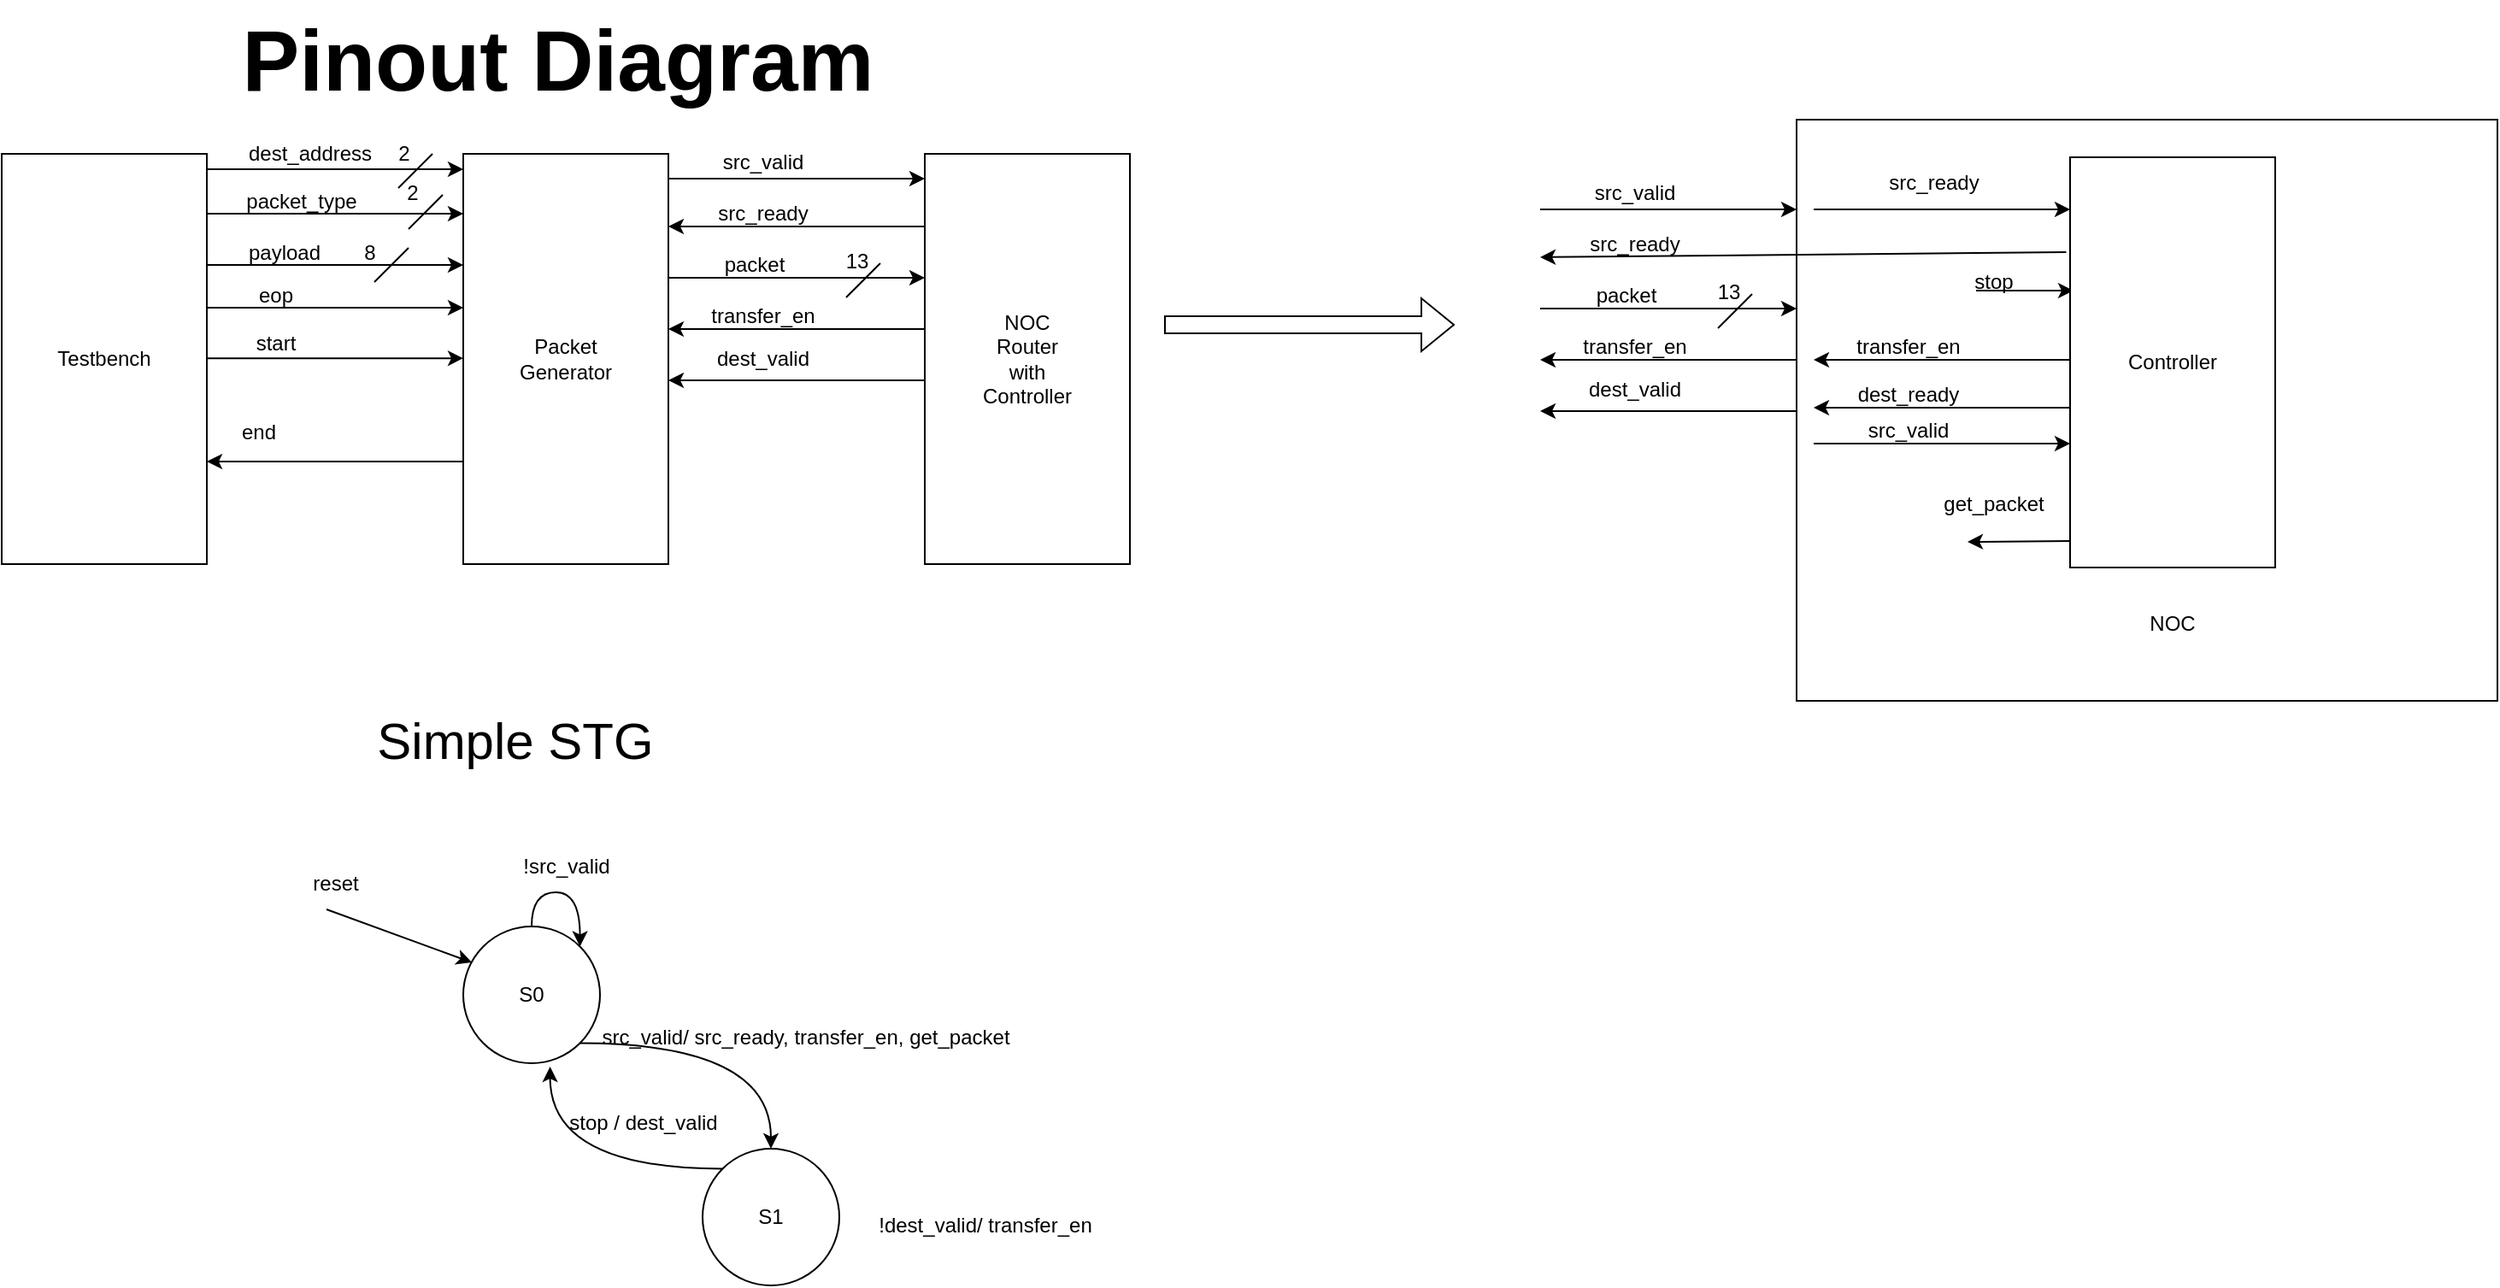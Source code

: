 <mxfile version="24.7.8" pages="2">
  <diagram name="Page-1" id="iGEM-IBr7h7DMKVDJOMU">
    <mxGraphModel dx="1246" dy="669" grid="1" gridSize="10" guides="1" tooltips="1" connect="1" arrows="1" fold="1" page="1" pageScale="1" pageWidth="850" pageHeight="1100" math="0" shadow="0">
      <root>
        <mxCell id="0" />
        <mxCell id="1" parent="0" />
        <mxCell id="YFj303eYcoNk-0xLr7Lf-1" value="Testbench" style="rounded=0;whiteSpace=wrap;html=1;" vertex="1" parent="1">
          <mxGeometry x="90" y="120" width="120" height="240" as="geometry" />
        </mxCell>
        <mxCell id="00WxSKmrzNwbh7hd7kRl-1" style="edgeStyle=orthogonalEdgeStyle;rounded=0;orthogonalLoop=1;jettySize=auto;html=1;exitX=0;exitY=0.75;exitDx=0;exitDy=0;entryX=1;entryY=0.75;entryDx=0;entryDy=0;" edge="1" parent="1" source="YFj303eYcoNk-0xLr7Lf-2" target="YFj303eYcoNk-0xLr7Lf-1">
          <mxGeometry relative="1" as="geometry" />
        </mxCell>
        <mxCell id="YFj303eYcoNk-0xLr7Lf-2" value="&lt;div&gt;Packet&lt;/div&gt;&lt;div&gt;Generator&lt;br&gt;&lt;/div&gt;" style="rounded=0;whiteSpace=wrap;html=1;" vertex="1" parent="1">
          <mxGeometry x="360" y="120" width="120" height="240" as="geometry" />
        </mxCell>
        <mxCell id="YFj303eYcoNk-0xLr7Lf-3" value="&lt;div&gt;NOC&lt;br&gt;Router&lt;br&gt;with &lt;br&gt;Controller &lt;br&gt;&lt;/div&gt;" style="rounded=0;whiteSpace=wrap;html=1;" vertex="1" parent="1">
          <mxGeometry x="630" y="120" width="120" height="240" as="geometry" />
        </mxCell>
        <mxCell id="YFj303eYcoNk-0xLr7Lf-4" value="" style="edgeStyle=none;orthogonalLoop=1;jettySize=auto;html=1;rounded=0;" edge="1" parent="1">
          <mxGeometry width="80" relative="1" as="geometry">
            <mxPoint x="210" y="129" as="sourcePoint" />
            <mxPoint x="360" y="129" as="targetPoint" />
            <Array as="points" />
          </mxGeometry>
        </mxCell>
        <mxCell id="YFj303eYcoNk-0xLr7Lf-5" value="" style="edgeStyle=none;orthogonalLoop=1;jettySize=auto;html=1;rounded=0;" edge="1" parent="1">
          <mxGeometry width="80" relative="1" as="geometry">
            <mxPoint x="210" y="155" as="sourcePoint" />
            <mxPoint x="360" y="155" as="targetPoint" />
            <Array as="points" />
          </mxGeometry>
        </mxCell>
        <mxCell id="YFj303eYcoNk-0xLr7Lf-6" value="dest_address" style="text;html=1;align=center;verticalAlign=middle;resizable=0;points=[];autosize=1;strokeColor=none;fillColor=none;" vertex="1" parent="1">
          <mxGeometry x="220" y="105" width="100" height="30" as="geometry" />
        </mxCell>
        <mxCell id="YFj303eYcoNk-0xLr7Lf-7" value="packet_type" style="text;html=1;align=center;verticalAlign=middle;resizable=0;points=[];autosize=1;strokeColor=none;fillColor=none;" vertex="1" parent="1">
          <mxGeometry x="220" y="133" width="90" height="30" as="geometry" />
        </mxCell>
        <mxCell id="YFj303eYcoNk-0xLr7Lf-8" value="" style="edgeStyle=none;orthogonalLoop=1;jettySize=auto;html=1;rounded=0;" edge="1" parent="1">
          <mxGeometry width="80" relative="1" as="geometry">
            <mxPoint x="210" y="185" as="sourcePoint" />
            <mxPoint x="360" y="185" as="targetPoint" />
            <Array as="points" />
          </mxGeometry>
        </mxCell>
        <mxCell id="YFj303eYcoNk-0xLr7Lf-9" value="payload" style="text;html=1;align=center;verticalAlign=middle;resizable=0;points=[];autosize=1;strokeColor=none;fillColor=none;" vertex="1" parent="1">
          <mxGeometry x="220" y="163" width="70" height="30" as="geometry" />
        </mxCell>
        <mxCell id="YFj303eYcoNk-0xLr7Lf-21" value="" style="edgeStyle=none;orthogonalLoop=1;jettySize=auto;html=1;rounded=0;" edge="1" parent="1">
          <mxGeometry width="80" relative="1" as="geometry">
            <mxPoint x="480" y="134.5" as="sourcePoint" />
            <mxPoint x="630" y="134.5" as="targetPoint" />
            <Array as="points" />
          </mxGeometry>
        </mxCell>
        <mxCell id="YFj303eYcoNk-0xLr7Lf-22" value="src_valid" style="text;html=1;align=center;verticalAlign=middle;resizable=0;points=[];autosize=1;strokeColor=none;fillColor=none;" vertex="1" parent="1">
          <mxGeometry x="500" y="110" width="70" height="30" as="geometry" />
        </mxCell>
        <mxCell id="YFj303eYcoNk-0xLr7Lf-23" value="" style="edgeStyle=none;orthogonalLoop=1;jettySize=auto;html=1;rounded=0;" edge="1" parent="1">
          <mxGeometry width="80" relative="1" as="geometry">
            <mxPoint x="630" y="162.5" as="sourcePoint" />
            <mxPoint x="480" y="162.5" as="targetPoint" />
            <Array as="points" />
          </mxGeometry>
        </mxCell>
        <mxCell id="YFj303eYcoNk-0xLr7Lf-24" value="src_ready" style="text;html=1;align=center;verticalAlign=middle;resizable=0;points=[];autosize=1;strokeColor=none;fillColor=none;" vertex="1" parent="1">
          <mxGeometry x="495" y="140" width="80" height="30" as="geometry" />
        </mxCell>
        <mxCell id="YFj303eYcoNk-0xLr7Lf-25" value="" style="edgeStyle=none;orthogonalLoop=1;jettySize=auto;html=1;rounded=0;" edge="1" parent="1">
          <mxGeometry width="80" relative="1" as="geometry">
            <mxPoint x="480" y="192.5" as="sourcePoint" />
            <mxPoint x="630" y="192.5" as="targetPoint" />
            <Array as="points" />
          </mxGeometry>
        </mxCell>
        <mxCell id="YFj303eYcoNk-0xLr7Lf-26" value="packet" style="text;html=1;align=center;verticalAlign=middle;resizable=0;points=[];autosize=1;strokeColor=none;fillColor=none;" vertex="1" parent="1">
          <mxGeometry x="500" y="170" width="60" height="30" as="geometry" />
        </mxCell>
        <mxCell id="YFj303eYcoNk-0xLr7Lf-27" value="" style="edgeStyle=none;orthogonalLoop=1;jettySize=auto;html=1;rounded=0;" edge="1" parent="1">
          <mxGeometry width="80" relative="1" as="geometry">
            <mxPoint x="630" y="222.5" as="sourcePoint" />
            <mxPoint x="480" y="222.5" as="targetPoint" />
            <Array as="points" />
          </mxGeometry>
        </mxCell>
        <mxCell id="YFj303eYcoNk-0xLr7Lf-28" value="transfer_en" style="text;html=1;align=center;verticalAlign=middle;resizable=0;points=[];autosize=1;strokeColor=none;fillColor=none;" vertex="1" parent="1">
          <mxGeometry x="495" y="200" width="80" height="30" as="geometry" />
        </mxCell>
        <mxCell id="YFj303eYcoNk-0xLr7Lf-31" value="" style="edgeStyle=none;orthogonalLoop=1;jettySize=auto;html=1;rounded=0;" edge="1" parent="1">
          <mxGeometry width="80" relative="1" as="geometry">
            <mxPoint x="630" y="252.5" as="sourcePoint" />
            <mxPoint x="480" y="252.5" as="targetPoint" />
            <Array as="points" />
          </mxGeometry>
        </mxCell>
        <mxCell id="YFj303eYcoNk-0xLr7Lf-32" value="dest_valid" style="text;html=1;align=center;verticalAlign=middle;resizable=0;points=[];autosize=1;strokeColor=none;fillColor=none;" vertex="1" parent="1">
          <mxGeometry x="495" y="225" width="80" height="30" as="geometry" />
        </mxCell>
        <mxCell id="YFj303eYcoNk-0xLr7Lf-40" value="" style="edgeStyle=none;orthogonalLoop=1;jettySize=auto;html=1;rounded=0;" edge="1" parent="1">
          <mxGeometry width="80" relative="1" as="geometry">
            <mxPoint x="210" y="210" as="sourcePoint" />
            <mxPoint x="360" y="210" as="targetPoint" />
            <Array as="points" />
          </mxGeometry>
        </mxCell>
        <mxCell id="YFj303eYcoNk-0xLr7Lf-41" value="eop" style="text;html=1;align=center;verticalAlign=middle;resizable=0;points=[];autosize=1;strokeColor=none;fillColor=none;" vertex="1" parent="1">
          <mxGeometry x="230" y="188" width="40" height="30" as="geometry" />
        </mxCell>
        <mxCell id="YFj303eYcoNk-0xLr7Lf-42" value="&lt;b&gt;&lt;font style=&quot;font-size: 50px;&quot;&gt;Pinout Diagram&lt;/font&gt;&lt;/b&gt;" style="text;html=1;align=center;verticalAlign=middle;resizable=0;points=[];autosize=1;strokeColor=none;fillColor=none;" vertex="1" parent="1">
          <mxGeometry x="220" y="30" width="390" height="70" as="geometry" />
        </mxCell>
        <mxCell id="YFj303eYcoNk-0xLr7Lf-62" style="edgeStyle=orthogonalEdgeStyle;rounded=0;orthogonalLoop=1;jettySize=auto;html=1;exitX=1;exitY=1;exitDx=0;exitDy=0;curved=1;" edge="1" parent="1" source="YFj303eYcoNk-0xLr7Lf-43" target="YFj303eYcoNk-0xLr7Lf-61">
          <mxGeometry relative="1" as="geometry" />
        </mxCell>
        <mxCell id="YFj303eYcoNk-0xLr7Lf-43" value="S0" style="ellipse;whiteSpace=wrap;html=1;aspect=fixed;" vertex="1" parent="1">
          <mxGeometry x="360" y="572" width="80" height="80" as="geometry" />
        </mxCell>
        <mxCell id="YFj303eYcoNk-0xLr7Lf-44" value="" style="endArrow=classic;html=1;rounded=0;entryX=0.063;entryY=0.263;entryDx=0;entryDy=0;entryPerimeter=0;" edge="1" parent="1" target="YFj303eYcoNk-0xLr7Lf-43">
          <mxGeometry width="50" height="50" relative="1" as="geometry">
            <mxPoint x="280" y="562" as="sourcePoint" />
            <mxPoint x="330" y="512" as="targetPoint" />
          </mxGeometry>
        </mxCell>
        <mxCell id="YFj303eYcoNk-0xLr7Lf-45" value="reset" style="text;html=1;align=center;verticalAlign=middle;resizable=0;points=[];autosize=1;strokeColor=none;fillColor=none;" vertex="1" parent="1">
          <mxGeometry x="260" y="532" width="50" height="30" as="geometry" />
        </mxCell>
        <mxCell id="YFj303eYcoNk-0xLr7Lf-46" value="" style="endArrow=none;html=1;rounded=0;" edge="1" parent="1">
          <mxGeometry width="50" height="50" relative="1" as="geometry">
            <mxPoint x="322" y="140" as="sourcePoint" />
            <mxPoint x="342" y="120" as="targetPoint" />
          </mxGeometry>
        </mxCell>
        <mxCell id="YFj303eYcoNk-0xLr7Lf-47" value="" style="endArrow=none;html=1;rounded=0;" edge="1" parent="1">
          <mxGeometry width="50" height="50" relative="1" as="geometry">
            <mxPoint x="328" y="164" as="sourcePoint" />
            <mxPoint x="348" y="144" as="targetPoint" />
          </mxGeometry>
        </mxCell>
        <mxCell id="YFj303eYcoNk-0xLr7Lf-48" value="" style="endArrow=none;html=1;rounded=0;" edge="1" parent="1">
          <mxGeometry width="50" height="50" relative="1" as="geometry">
            <mxPoint x="308" y="195" as="sourcePoint" />
            <mxPoint x="328" y="175" as="targetPoint" />
          </mxGeometry>
        </mxCell>
        <mxCell id="YFj303eYcoNk-0xLr7Lf-49" value="" style="endArrow=none;html=1;rounded=0;" edge="1" parent="1">
          <mxGeometry width="50" height="50" relative="1" as="geometry">
            <mxPoint x="584" y="204" as="sourcePoint" />
            <mxPoint x="604" y="184" as="targetPoint" />
          </mxGeometry>
        </mxCell>
        <mxCell id="YFj303eYcoNk-0xLr7Lf-50" value="2" style="text;html=1;align=center;verticalAlign=middle;resizable=0;points=[];autosize=1;strokeColor=none;fillColor=none;" vertex="1" parent="1">
          <mxGeometry x="310" y="105" width="30" height="30" as="geometry" />
        </mxCell>
        <mxCell id="YFj303eYcoNk-0xLr7Lf-51" value="2" style="text;html=1;align=center;verticalAlign=middle;resizable=0;points=[];autosize=1;strokeColor=none;fillColor=none;" vertex="1" parent="1">
          <mxGeometry x="315" y="128" width="30" height="30" as="geometry" />
        </mxCell>
        <mxCell id="YFj303eYcoNk-0xLr7Lf-52" value="8" style="text;html=1;align=center;verticalAlign=middle;resizable=0;points=[];autosize=1;strokeColor=none;fillColor=none;" vertex="1" parent="1">
          <mxGeometry x="290" y="163" width="30" height="30" as="geometry" />
        </mxCell>
        <mxCell id="YFj303eYcoNk-0xLr7Lf-53" value="13" style="text;html=1;align=center;verticalAlign=middle;resizable=0;points=[];autosize=1;strokeColor=none;fillColor=none;" vertex="1" parent="1">
          <mxGeometry x="570" y="168" width="40" height="30" as="geometry" />
        </mxCell>
        <mxCell id="YFj303eYcoNk-0xLr7Lf-57" style="edgeStyle=orthogonalEdgeStyle;rounded=0;orthogonalLoop=1;jettySize=auto;html=1;exitX=0.5;exitY=0;exitDx=0;exitDy=0;entryX=1;entryY=0;entryDx=0;entryDy=0;curved=1;" edge="1" parent="1" source="YFj303eYcoNk-0xLr7Lf-43" target="YFj303eYcoNk-0xLr7Lf-43">
          <mxGeometry relative="1" as="geometry">
            <Array as="points">
              <mxPoint x="400" y="552" />
              <mxPoint x="428" y="552" />
            </Array>
          </mxGeometry>
        </mxCell>
        <mxCell id="YFj303eYcoNk-0xLr7Lf-58" value="!src_valid" style="text;html=1;align=center;verticalAlign=middle;resizable=0;points=[];autosize=1;strokeColor=none;fillColor=none;" vertex="1" parent="1">
          <mxGeometry x="385" y="522" width="70" height="30" as="geometry" />
        </mxCell>
        <mxCell id="YFj303eYcoNk-0xLr7Lf-59" value="" style="edgeStyle=none;orthogonalLoop=1;jettySize=auto;html=1;rounded=0;" edge="1" parent="1">
          <mxGeometry width="80" relative="1" as="geometry">
            <mxPoint x="210" y="239.58" as="sourcePoint" />
            <mxPoint x="360" y="239.58" as="targetPoint" />
            <Array as="points" />
          </mxGeometry>
        </mxCell>
        <mxCell id="YFj303eYcoNk-0xLr7Lf-60" value="start" style="text;html=1;align=center;verticalAlign=middle;resizable=0;points=[];autosize=1;strokeColor=none;fillColor=none;" vertex="1" parent="1">
          <mxGeometry x="225" y="216" width="50" height="30" as="geometry" />
        </mxCell>
        <mxCell id="YFj303eYcoNk-0xLr7Lf-61" value="S1" style="ellipse;whiteSpace=wrap;html=1;aspect=fixed;" vertex="1" parent="1">
          <mxGeometry x="500" y="702" width="80" height="80" as="geometry" />
        </mxCell>
        <mxCell id="YFj303eYcoNk-0xLr7Lf-63" value="src_valid/ src_ready, transfer_en, get_packet" style="text;html=1;align=center;verticalAlign=middle;resizable=0;points=[];autosize=1;strokeColor=none;fillColor=none;" vertex="1" parent="1">
          <mxGeometry x="430" y="622" width="260" height="30" as="geometry" />
        </mxCell>
        <mxCell id="YFj303eYcoNk-0xLr7Lf-65" value="!dest_valid/ transfer_en" style="text;html=1;align=center;verticalAlign=middle;resizable=0;points=[];autosize=1;strokeColor=none;fillColor=none;" vertex="1" parent="1">
          <mxGeometry x="590" y="732" width="150" height="30" as="geometry" />
        </mxCell>
        <mxCell id="YFj303eYcoNk-0xLr7Lf-88" style="edgeStyle=orthogonalEdgeStyle;rounded=0;orthogonalLoop=1;jettySize=auto;html=1;exitX=0;exitY=0;exitDx=0;exitDy=0;entryX=0.635;entryY=1.025;entryDx=0;entryDy=0;entryPerimeter=0;curved=1;" edge="1" parent="1" source="YFj303eYcoNk-0xLr7Lf-61" target="YFj303eYcoNk-0xLr7Lf-43">
          <mxGeometry relative="1" as="geometry" />
        </mxCell>
        <mxCell id="YFj303eYcoNk-0xLr7Lf-89" value="stop / dest_valid" style="text;html=1;align=center;verticalAlign=middle;resizable=0;points=[];autosize=1;strokeColor=none;fillColor=none;" vertex="1" parent="1">
          <mxGeometry x="410" y="672" width="110" height="30" as="geometry" />
        </mxCell>
        <mxCell id="00WxSKmrzNwbh7hd7kRl-2" value="end" style="text;html=1;align=center;verticalAlign=middle;resizable=0;points=[];autosize=1;strokeColor=none;fillColor=none;" vertex="1" parent="1">
          <mxGeometry x="220" y="268" width="40" height="30" as="geometry" />
        </mxCell>
        <mxCell id="00WxSKmrzNwbh7hd7kRl-5" value="" style="rounded=0;whiteSpace=wrap;html=1;" vertex="1" parent="1">
          <mxGeometry x="1140" y="100" width="410" height="340" as="geometry" />
        </mxCell>
        <mxCell id="00WxSKmrzNwbh7hd7kRl-18" value="" style="edgeStyle=none;orthogonalLoop=1;jettySize=auto;html=1;rounded=0;" edge="1" parent="1">
          <mxGeometry width="80" relative="1" as="geometry">
            <mxPoint x="990" y="152.5" as="sourcePoint" />
            <mxPoint x="1140" y="152.5" as="targetPoint" />
            <Array as="points" />
          </mxGeometry>
        </mxCell>
        <mxCell id="00WxSKmrzNwbh7hd7kRl-19" value="src_valid" style="text;html=1;align=center;verticalAlign=middle;resizable=0;points=[];autosize=1;strokeColor=none;fillColor=none;" vertex="1" parent="1">
          <mxGeometry x="1010" y="128" width="70" height="30" as="geometry" />
        </mxCell>
        <mxCell id="00WxSKmrzNwbh7hd7kRl-20" value="" style="edgeStyle=none;orthogonalLoop=1;jettySize=auto;html=1;rounded=0;exitX=-0.019;exitY=0.231;exitDx=0;exitDy=0;exitPerimeter=0;" edge="1" parent="1" source="00WxSKmrzNwbh7hd7kRl-4">
          <mxGeometry width="80" relative="1" as="geometry">
            <mxPoint x="1140" y="180.5" as="sourcePoint" />
            <mxPoint x="990" y="180.5" as="targetPoint" />
            <Array as="points" />
          </mxGeometry>
        </mxCell>
        <mxCell id="00WxSKmrzNwbh7hd7kRl-21" value="src_ready" style="text;html=1;align=center;verticalAlign=middle;resizable=0;points=[];autosize=1;strokeColor=none;fillColor=none;" vertex="1" parent="1">
          <mxGeometry x="1005" y="158" width="80" height="30" as="geometry" />
        </mxCell>
        <mxCell id="00WxSKmrzNwbh7hd7kRl-22" value="" style="edgeStyle=none;orthogonalLoop=1;jettySize=auto;html=1;rounded=0;" edge="1" parent="1">
          <mxGeometry width="80" relative="1" as="geometry">
            <mxPoint x="990" y="210.5" as="sourcePoint" />
            <mxPoint x="1140" y="210.5" as="targetPoint" />
            <Array as="points" />
          </mxGeometry>
        </mxCell>
        <mxCell id="00WxSKmrzNwbh7hd7kRl-23" value="packet" style="text;html=1;align=center;verticalAlign=middle;resizable=0;points=[];autosize=1;strokeColor=none;fillColor=none;" vertex="1" parent="1">
          <mxGeometry x="1010" y="188" width="60" height="30" as="geometry" />
        </mxCell>
        <mxCell id="00WxSKmrzNwbh7hd7kRl-24" value="" style="edgeStyle=none;orthogonalLoop=1;jettySize=auto;html=1;rounded=0;" edge="1" parent="1">
          <mxGeometry width="80" relative="1" as="geometry">
            <mxPoint x="1140" y="240.5" as="sourcePoint" />
            <mxPoint x="990" y="240.5" as="targetPoint" />
            <Array as="points" />
          </mxGeometry>
        </mxCell>
        <mxCell id="00WxSKmrzNwbh7hd7kRl-25" value="transfer_en" style="text;html=1;align=center;verticalAlign=middle;resizable=0;points=[];autosize=1;strokeColor=none;fillColor=none;" vertex="1" parent="1">
          <mxGeometry x="1005" y="218" width="80" height="30" as="geometry" />
        </mxCell>
        <mxCell id="00WxSKmrzNwbh7hd7kRl-26" value="" style="edgeStyle=none;orthogonalLoop=1;jettySize=auto;html=1;rounded=0;" edge="1" parent="1">
          <mxGeometry width="80" relative="1" as="geometry">
            <mxPoint x="1140" y="270.5" as="sourcePoint" />
            <mxPoint x="990" y="270.5" as="targetPoint" />
            <Array as="points" />
          </mxGeometry>
        </mxCell>
        <mxCell id="00WxSKmrzNwbh7hd7kRl-27" value="dest_valid" style="text;html=1;align=center;verticalAlign=middle;resizable=0;points=[];autosize=1;strokeColor=none;fillColor=none;" vertex="1" parent="1">
          <mxGeometry x="1005" y="243" width="80" height="30" as="geometry" />
        </mxCell>
        <mxCell id="00WxSKmrzNwbh7hd7kRl-28" value="" style="endArrow=none;html=1;rounded=0;" edge="1" parent="1">
          <mxGeometry width="50" height="50" relative="1" as="geometry">
            <mxPoint x="1094" y="222" as="sourcePoint" />
            <mxPoint x="1114" y="202" as="targetPoint" />
          </mxGeometry>
        </mxCell>
        <mxCell id="00WxSKmrzNwbh7hd7kRl-29" value="13" style="text;html=1;align=center;verticalAlign=middle;resizable=0;points=[];autosize=1;strokeColor=none;fillColor=none;" vertex="1" parent="1">
          <mxGeometry x="1080" y="186" width="40" height="30" as="geometry" />
        </mxCell>
        <mxCell id="00WxSKmrzNwbh7hd7kRl-33" value="" style="edgeStyle=none;orthogonalLoop=1;jettySize=auto;html=1;rounded=0;" edge="1" parent="1">
          <mxGeometry width="80" relative="1" as="geometry">
            <mxPoint x="1150" y="152.5" as="sourcePoint" />
            <mxPoint x="1300" y="152.5" as="targetPoint" />
            <Array as="points" />
          </mxGeometry>
        </mxCell>
        <mxCell id="00WxSKmrzNwbh7hd7kRl-34" value="src_ready" style="text;html=1;align=center;verticalAlign=middle;resizable=0;points=[];autosize=1;strokeColor=none;fillColor=none;" vertex="1" parent="1">
          <mxGeometry x="1180" y="122" width="80" height="30" as="geometry" />
        </mxCell>
        <mxCell id="00WxSKmrzNwbh7hd7kRl-35" value="" style="edgeStyle=none;orthogonalLoop=1;jettySize=auto;html=1;rounded=0;" edge="1" parent="1">
          <mxGeometry width="80" relative="1" as="geometry">
            <mxPoint x="1300" y="268.5" as="sourcePoint" />
            <mxPoint x="1150" y="268.5" as="targetPoint" />
            <Array as="points" />
          </mxGeometry>
        </mxCell>
        <mxCell id="00WxSKmrzNwbh7hd7kRl-36" value="dest_ready" style="text;html=1;align=center;verticalAlign=middle;resizable=0;points=[];autosize=1;strokeColor=none;fillColor=none;" vertex="1" parent="1">
          <mxGeometry x="1165" y="246" width="80" height="30" as="geometry" />
        </mxCell>
        <mxCell id="00WxSKmrzNwbh7hd7kRl-37" value="" style="edgeStyle=none;orthogonalLoop=1;jettySize=auto;html=1;rounded=0;" edge="1" parent="1">
          <mxGeometry width="80" relative="1" as="geometry">
            <mxPoint x="1245" y="200" as="sourcePoint" />
            <mxPoint x="1302" y="200" as="targetPoint" />
            <Array as="points" />
          </mxGeometry>
        </mxCell>
        <mxCell id="00WxSKmrzNwbh7hd7kRl-38" value="stop" style="text;html=1;align=center;verticalAlign=middle;resizable=0;points=[];autosize=1;strokeColor=none;fillColor=none;" vertex="1" parent="1">
          <mxGeometry x="1230" y="180" width="50" height="30" as="geometry" />
        </mxCell>
        <mxCell id="00WxSKmrzNwbh7hd7kRl-39" value="" style="edgeStyle=none;orthogonalLoop=1;jettySize=auto;html=1;rounded=0;" edge="1" parent="1">
          <mxGeometry width="80" relative="1" as="geometry">
            <mxPoint x="1150" y="289.5" as="sourcePoint" />
            <mxPoint x="1300" y="289.5" as="targetPoint" />
            <Array as="points" />
          </mxGeometry>
        </mxCell>
        <mxCell id="00WxSKmrzNwbh7hd7kRl-40" value="src_valid" style="text;html=1;align=center;verticalAlign=middle;resizable=0;points=[];autosize=1;strokeColor=none;fillColor=none;" vertex="1" parent="1">
          <mxGeometry x="1170" y="267" width="70" height="30" as="geometry" />
        </mxCell>
        <mxCell id="00WxSKmrzNwbh7hd7kRl-41" value="" style="shape=flexArrow;endArrow=classic;html=1;rounded=0;" edge="1" parent="1">
          <mxGeometry width="50" height="50" relative="1" as="geometry">
            <mxPoint x="770" y="220" as="sourcePoint" />
            <mxPoint x="940" y="220" as="targetPoint" />
          </mxGeometry>
        </mxCell>
        <mxCell id="00WxSKmrzNwbh7hd7kRl-42" value="" style="edgeStyle=none;orthogonalLoop=1;jettySize=auto;html=1;rounded=0;" edge="1" parent="1">
          <mxGeometry width="80" relative="1" as="geometry">
            <mxPoint x="1300" y="240.5" as="sourcePoint" />
            <mxPoint x="1150" y="240.5" as="targetPoint" />
            <Array as="points" />
          </mxGeometry>
        </mxCell>
        <mxCell id="00WxSKmrzNwbh7hd7kRl-43" value="transfer_en" style="text;html=1;align=center;verticalAlign=middle;resizable=0;points=[];autosize=1;strokeColor=none;fillColor=none;" vertex="1" parent="1">
          <mxGeometry x="1165" y="218" width="80" height="30" as="geometry" />
        </mxCell>
        <mxCell id="00WxSKmrzNwbh7hd7kRl-45" value="" style="edgeStyle=none;orthogonalLoop=1;jettySize=auto;html=1;rounded=0;" edge="1" parent="1">
          <mxGeometry width="80" relative="1" as="geometry">
            <mxPoint x="1300" y="346.5" as="sourcePoint" />
            <mxPoint x="1240" y="347" as="targetPoint" />
            <Array as="points" />
          </mxGeometry>
        </mxCell>
        <mxCell id="00WxSKmrzNwbh7hd7kRl-46" value="get_packet" style="text;html=1;align=center;verticalAlign=middle;resizable=0;points=[];autosize=1;strokeColor=none;fillColor=none;" vertex="1" parent="1">
          <mxGeometry x="1215" y="310" width="80" height="30" as="geometry" />
        </mxCell>
        <mxCell id="00WxSKmrzNwbh7hd7kRl-4" value="Controller " style="rounded=0;whiteSpace=wrap;html=1;" vertex="1" parent="1">
          <mxGeometry x="1300" y="122" width="120" height="240" as="geometry" />
        </mxCell>
        <mxCell id="00WxSKmrzNwbh7hd7kRl-49" value="NOC" style="text;html=1;align=center;verticalAlign=middle;whiteSpace=wrap;rounded=0;" vertex="1" parent="1">
          <mxGeometry x="1330" y="380" width="60" height="30" as="geometry" />
        </mxCell>
        <mxCell id="00WxSKmrzNwbh7hd7kRl-50" value="&lt;font style=&quot;font-size: 30px;&quot;&gt;Simple STG&lt;/font&gt;" style="text;html=1;align=center;verticalAlign=middle;resizable=0;points=[];autosize=1;strokeColor=none;fillColor=none;" vertex="1" parent="1">
          <mxGeometry x="300" y="438" width="180" height="50" as="geometry" />
        </mxCell>
      </root>
    </mxGraphModel>
  </diagram>
  <diagram id="2fG7KVjIAT6vduGLJK6E" name="Page-2">
    <mxGraphModel dx="810" dy="483" grid="1" gridSize="10" guides="1" tooltips="1" connect="1" arrows="1" fold="1" page="1" pageScale="1" pageWidth="850" pageHeight="1100" math="0" shadow="0">
      <root>
        <mxCell id="0" />
        <mxCell id="1" parent="0" />
        <mxCell id="7Yyz0w7mEjBxyOWhJi1k-1" style="edgeStyle=orthogonalEdgeStyle;rounded=0;orthogonalLoop=1;jettySize=auto;html=1;exitX=1;exitY=1;exitDx=0;exitDy=0;curved=1;" edge="1" parent="1" source="7Yyz0w7mEjBxyOWhJi1k-2" target="7Yyz0w7mEjBxyOWhJi1k-9">
          <mxGeometry relative="1" as="geometry" />
        </mxCell>
        <mxCell id="7Yyz0w7mEjBxyOWhJi1k-2" value="S0" style="ellipse;whiteSpace=wrap;html=1;aspect=fixed;" vertex="1" parent="1">
          <mxGeometry x="360" y="480" width="80" height="80" as="geometry" />
        </mxCell>
        <mxCell id="7Yyz0w7mEjBxyOWhJi1k-3" value="" style="endArrow=classic;html=1;rounded=0;entryX=0.063;entryY=0.263;entryDx=0;entryDy=0;entryPerimeter=0;" edge="1" parent="1" target="7Yyz0w7mEjBxyOWhJi1k-2">
          <mxGeometry width="50" height="50" relative="1" as="geometry">
            <mxPoint x="280" y="470" as="sourcePoint" />
            <mxPoint x="330" y="420" as="targetPoint" />
          </mxGeometry>
        </mxCell>
        <mxCell id="7Yyz0w7mEjBxyOWhJi1k-4" value="reset" style="text;html=1;align=center;verticalAlign=middle;resizable=0;points=[];autosize=1;strokeColor=none;fillColor=none;" vertex="1" parent="1">
          <mxGeometry x="260" y="440" width="50" height="30" as="geometry" />
        </mxCell>
        <mxCell id="7Yyz0w7mEjBxyOWhJi1k-5" style="edgeStyle=orthogonalEdgeStyle;rounded=0;orthogonalLoop=1;jettySize=auto;html=1;exitX=0.5;exitY=0;exitDx=0;exitDy=0;entryX=1;entryY=0;entryDx=0;entryDy=0;curved=1;" edge="1" parent="1" source="7Yyz0w7mEjBxyOWhJi1k-2" target="7Yyz0w7mEjBxyOWhJi1k-2">
          <mxGeometry relative="1" as="geometry">
            <Array as="points">
              <mxPoint x="400" y="460" />
              <mxPoint x="428" y="460" />
            </Array>
          </mxGeometry>
        </mxCell>
        <mxCell id="7Yyz0w7mEjBxyOWhJi1k-6" value="!src_valid" style="text;html=1;align=center;verticalAlign=middle;resizable=0;points=[];autosize=1;strokeColor=none;fillColor=none;" vertex="1" parent="1">
          <mxGeometry x="385" y="430" width="70" height="30" as="geometry" />
        </mxCell>
        <mxCell id="7Yyz0w7mEjBxyOWhJi1k-7" style="edgeStyle=orthogonalEdgeStyle;rounded=0;orthogonalLoop=1;jettySize=auto;html=1;exitX=0;exitY=1;exitDx=0;exitDy=0;entryX=1;entryY=0;entryDx=0;entryDy=0;curved=1;" edge="1" parent="1" source="7Yyz0w7mEjBxyOWhJi1k-9" target="7Yyz0w7mEjBxyOWhJi1k-14">
          <mxGeometry relative="1" as="geometry" />
        </mxCell>
        <mxCell id="7Yyz0w7mEjBxyOWhJi1k-8" style="edgeStyle=orthogonalEdgeStyle;rounded=0;orthogonalLoop=1;jettySize=auto;html=1;exitX=0;exitY=0.5;exitDx=0;exitDy=0;" edge="1" parent="1" source="7Yyz0w7mEjBxyOWhJi1k-9">
          <mxGeometry relative="1" as="geometry">
            <mxPoint x="260" y="650.333" as="targetPoint" />
          </mxGeometry>
        </mxCell>
        <mxCell id="7Yyz0w7mEjBxyOWhJi1k-9" value="S1" style="ellipse;whiteSpace=wrap;html=1;aspect=fixed;" vertex="1" parent="1">
          <mxGeometry x="500" y="610" width="80" height="80" as="geometry" />
        </mxCell>
        <mxCell id="7Yyz0w7mEjBxyOWhJi1k-10" value="src_valid/ src_ready, transfer_en" style="text;html=1;align=center;verticalAlign=middle;resizable=0;points=[];autosize=1;strokeColor=none;fillColor=none;" vertex="1" parent="1">
          <mxGeometry x="460" y="530" width="200" height="30" as="geometry" />
        </mxCell>
        <mxCell id="7Yyz0w7mEjBxyOWhJi1k-11" style="edgeStyle=orthogonalEdgeStyle;rounded=0;orthogonalLoop=1;jettySize=auto;html=1;exitX=1;exitY=0.5;exitDx=0;exitDy=0;entryX=0.75;entryY=1;entryDx=0;entryDy=0;entryPerimeter=0;curved=1;" edge="1" parent="1" source="7Yyz0w7mEjBxyOWhJi1k-9" target="7Yyz0w7mEjBxyOWhJi1k-9">
          <mxGeometry relative="1" as="geometry" />
        </mxCell>
        <mxCell id="7Yyz0w7mEjBxyOWhJi1k-12" value="!dest_valid/ transfer_en" style="text;html=1;align=center;verticalAlign=middle;resizable=0;points=[];autosize=1;strokeColor=none;fillColor=none;" vertex="1" parent="1">
          <mxGeometry x="590" y="640" width="150" height="30" as="geometry" />
        </mxCell>
        <mxCell id="7Yyz0w7mEjBxyOWhJi1k-13" style="edgeStyle=orthogonalEdgeStyle;rounded=0;orthogonalLoop=1;jettySize=auto;html=1;exitX=0;exitY=0.5;exitDx=0;exitDy=0;entryX=0.5;entryY=1;entryDx=0;entryDy=0;curved=1;" edge="1" parent="1" source="7Yyz0w7mEjBxyOWhJi1k-14" target="7Yyz0w7mEjBxyOWhJi1k-15">
          <mxGeometry relative="1" as="geometry" />
        </mxCell>
        <mxCell id="7Yyz0w7mEjBxyOWhJi1k-14" value="S2" style="ellipse;whiteSpace=wrap;html=1;aspect=fixed;" vertex="1" parent="1">
          <mxGeometry x="360" y="810" width="80" height="80" as="geometry" />
        </mxCell>
        <mxCell id="7Yyz0w7mEjBxyOWhJi1k-15" value="S2" style="ellipse;whiteSpace=wrap;html=1;aspect=fixed;" vertex="1" parent="1">
          <mxGeometry x="180" y="610" width="80" height="80" as="geometry" />
        </mxCell>
        <mxCell id="7Yyz0w7mEjBxyOWhJi1k-16" value="&lt;div&gt;!dest_ready /&amp;nbsp;&lt;/div&gt;&lt;div&gt;dest_valid&lt;/div&gt;" style="text;html=1;align=center;verticalAlign=middle;resizable=0;points=[];autosize=1;strokeColor=none;fillColor=none;" vertex="1" parent="1">
          <mxGeometry x="315" y="608" width="100" height="40" as="geometry" />
        </mxCell>
        <mxCell id="7Yyz0w7mEjBxyOWhJi1k-17" style="edgeStyle=orthogonalEdgeStyle;rounded=0;orthogonalLoop=1;jettySize=auto;html=1;exitX=1;exitY=0;exitDx=0;exitDy=0;entryX=0;entryY=0.629;entryDx=0;entryDy=0;entryPerimeter=0;" edge="1" parent="1" source="7Yyz0w7mEjBxyOWhJi1k-15" target="7Yyz0w7mEjBxyOWhJi1k-2">
          <mxGeometry relative="1" as="geometry" />
        </mxCell>
        <mxCell id="7Yyz0w7mEjBxyOWhJi1k-18" style="edgeStyle=orthogonalEdgeStyle;rounded=0;orthogonalLoop=1;jettySize=auto;html=1;exitX=1;exitY=1;exitDx=0;exitDy=0;entryX=0.146;entryY=0.223;entryDx=0;entryDy=0;entryPerimeter=0;curved=1;" edge="1" parent="1" source="7Yyz0w7mEjBxyOWhJi1k-15" target="7Yyz0w7mEjBxyOWhJi1k-14">
          <mxGeometry relative="1" as="geometry" />
        </mxCell>
        <mxCell id="7Yyz0w7mEjBxyOWhJi1k-19" value="stop/dest_valid" style="text;html=1;align=center;verticalAlign=middle;resizable=0;points=[];autosize=1;strokeColor=none;fillColor=none;" vertex="1" parent="1">
          <mxGeometry x="205" y="560" width="100" height="30" as="geometry" />
        </mxCell>
        <mxCell id="7Yyz0w7mEjBxyOWhJi1k-20" style="edgeStyle=orthogonalEdgeStyle;rounded=0;orthogonalLoop=1;jettySize=auto;html=1;exitX=0;exitY=0;exitDx=0;exitDy=0;entryX=0.01;entryY=0.608;entryDx=0;entryDy=0;entryPerimeter=0;curved=1;" edge="1" parent="1" source="7Yyz0w7mEjBxyOWhJi1k-15" target="7Yyz0w7mEjBxyOWhJi1k-15">
          <mxGeometry relative="1" as="geometry">
            <Array as="points">
              <mxPoint x="130" y="622" />
              <mxPoint x="130" y="659" />
            </Array>
          </mxGeometry>
        </mxCell>
        <mxCell id="7Yyz0w7mEjBxyOWhJi1k-21" value="!stop, !dest_ready" style="text;html=1;align=center;verticalAlign=middle;resizable=0;points=[];autosize=1;strokeColor=none;fillColor=none;" vertex="1" parent="1">
          <mxGeometry x="20" y="608" width="120" height="30" as="geometry" />
        </mxCell>
        <mxCell id="7Yyz0w7mEjBxyOWhJi1k-22" value="dest_ready / dest_valid" style="text;html=1;align=center;verticalAlign=middle;resizable=0;points=[];autosize=1;strokeColor=none;fillColor=none;" vertex="1" parent="1">
          <mxGeometry x="440" y="740" width="150" height="30" as="geometry" />
        </mxCell>
        <mxCell id="7Yyz0w7mEjBxyOWhJi1k-23" value="dest_ready / dest_valid" style="text;html=1;align=center;verticalAlign=middle;resizable=0;points=[];autosize=1;strokeColor=none;fillColor=none;" vertex="1" parent="1">
          <mxGeometry x="255" y="710" width="150" height="30" as="geometry" />
        </mxCell>
        <mxCell id="7Yyz0w7mEjBxyOWhJi1k-24" value="!dest_ready / dest_valid" style="text;html=1;align=center;verticalAlign=middle;resizable=0;points=[];autosize=1;strokeColor=none;fillColor=none;" vertex="1" parent="1">
          <mxGeometry x="100" y="790" width="150" height="30" as="geometry" />
        </mxCell>
        <mxCell id="7Yyz0w7mEjBxyOWhJi1k-25" style="edgeStyle=orthogonalEdgeStyle;rounded=0;orthogonalLoop=1;jettySize=auto;html=1;exitX=0;exitY=0;exitDx=0;exitDy=0;entryX=0.635;entryY=1.025;entryDx=0;entryDy=0;entryPerimeter=0;curved=1;" edge="1" parent="1" source="7Yyz0w7mEjBxyOWhJi1k-9" target="7Yyz0w7mEjBxyOWhJi1k-2">
          <mxGeometry relative="1" as="geometry" />
        </mxCell>
        <mxCell id="7Yyz0w7mEjBxyOWhJi1k-26" value="stop/dest_valid" style="text;html=1;align=center;verticalAlign=middle;resizable=0;points=[];autosize=1;strokeColor=none;fillColor=none;" vertex="1" parent="1">
          <mxGeometry x="415" y="580" width="100" height="30" as="geometry" />
        </mxCell>
      </root>
    </mxGraphModel>
  </diagram>
</mxfile>
